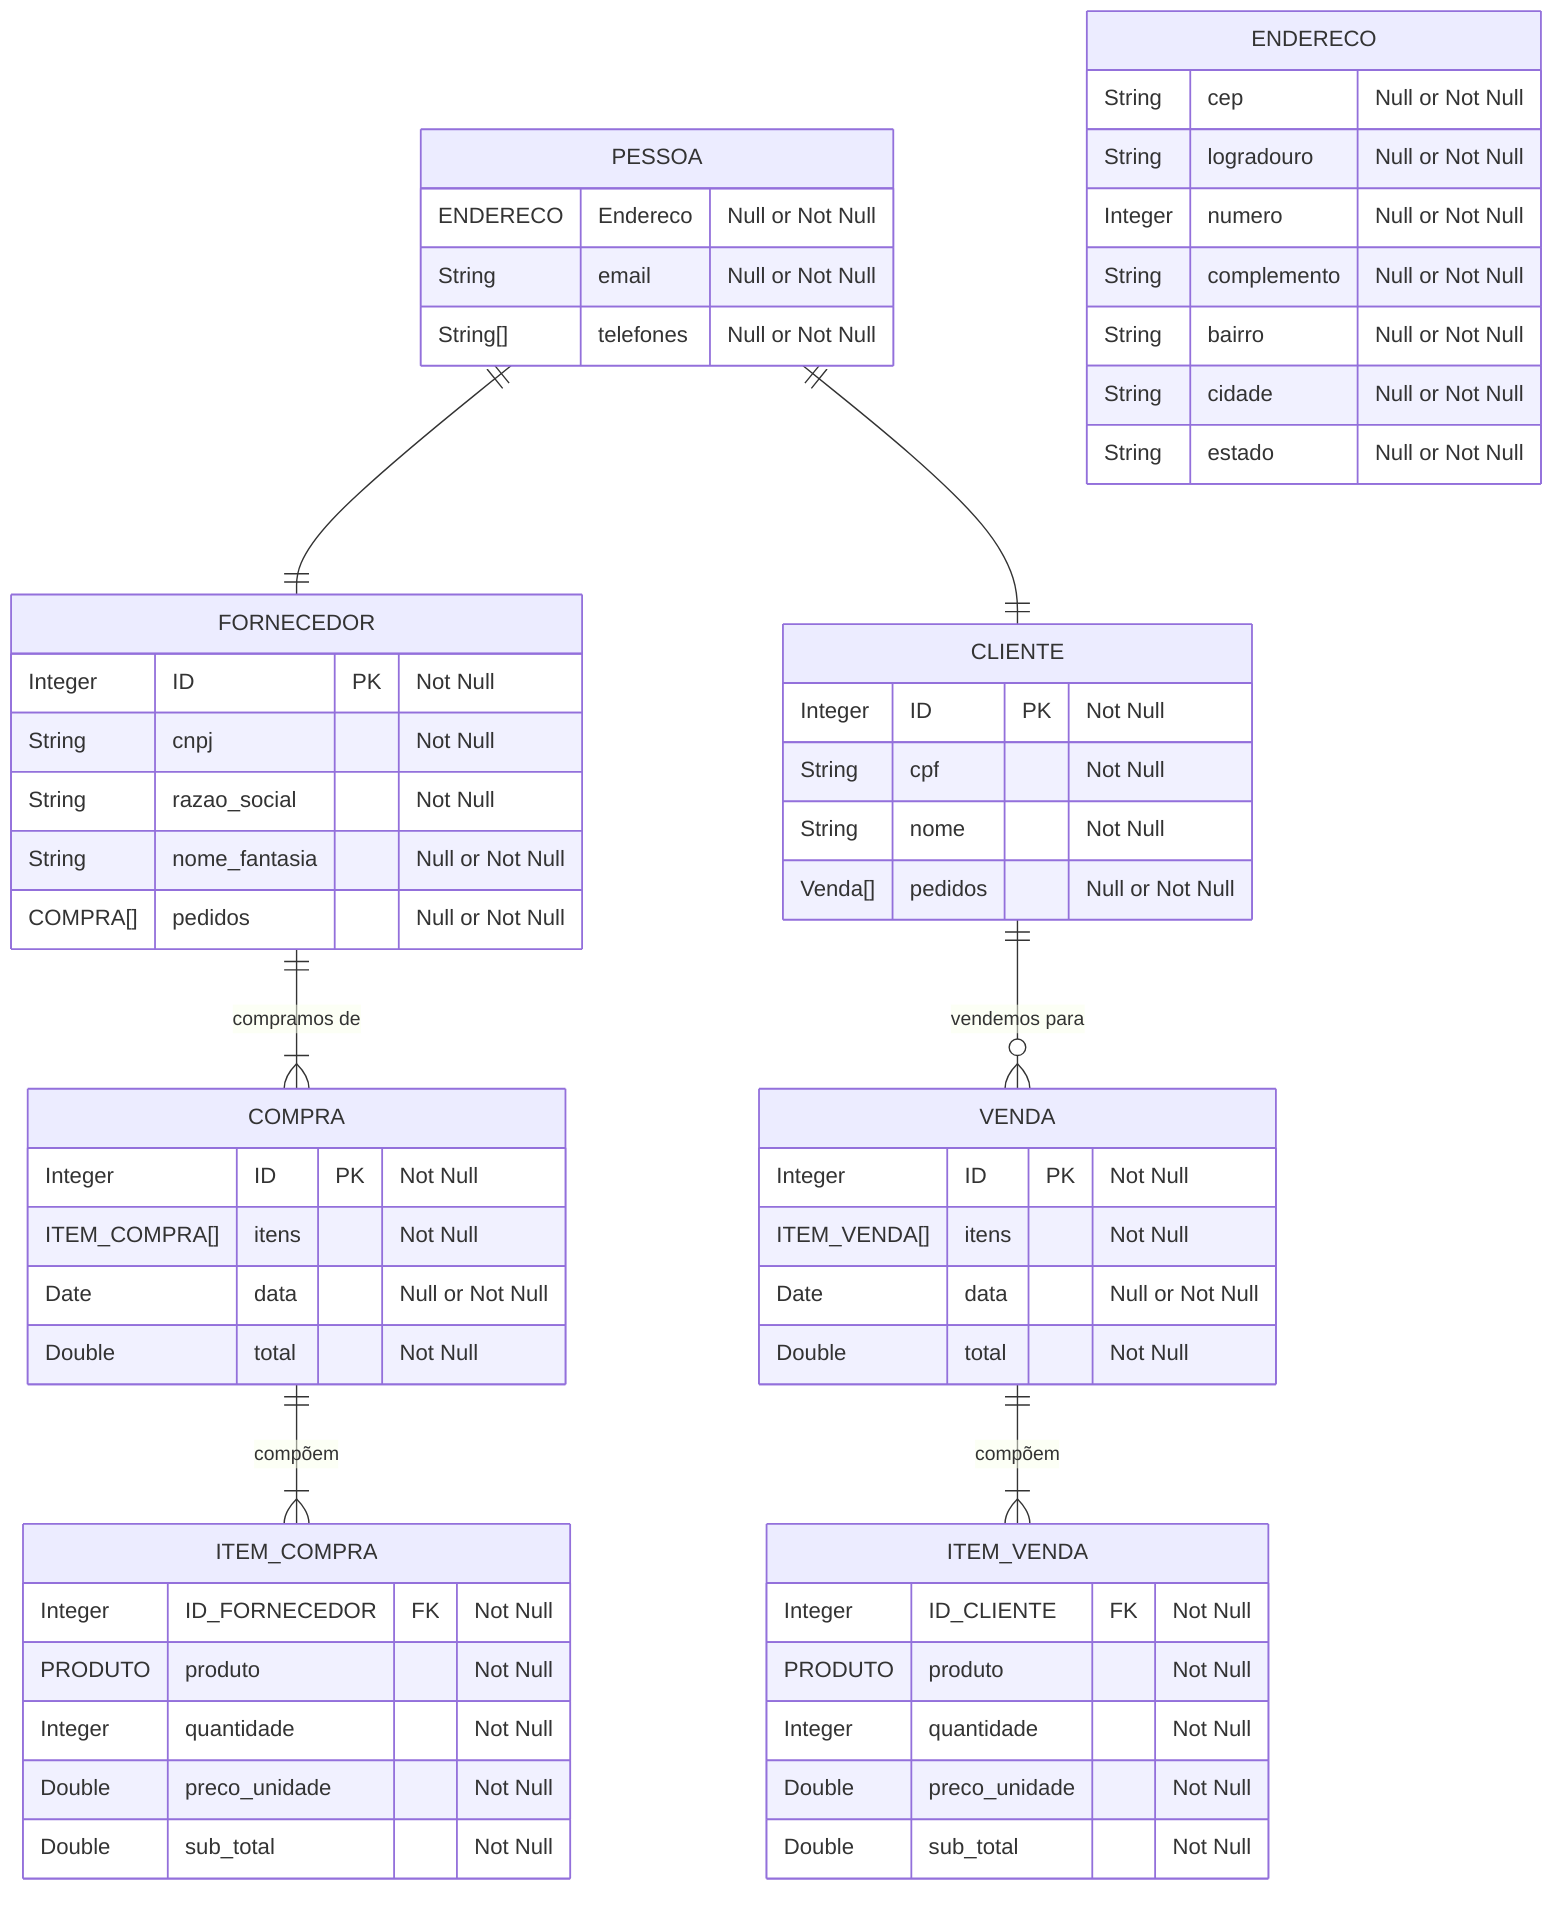 erDiagram
    PESSOA {
        ENDERECO Endereco "Null or Not Null"
        String email "Null or Not Null"
        String[] telefones "Null or Not Null"
    }

    FORNECEDOR {
        Integer ID PK "Not Null"
        String cnpj"Not Null"
        String razao_social"Not Null"
        String nome_fantasia "Null or Not Null"
        COMPRA[] pedidos "Null or Not Null"
    }

    ITEM_COMPRA {
        Integer ID_FORNECEDOR FK "Not Null"
        PRODUTO produto "Not Null"
        Integer quantidade"Not Null"
        Double preco_unidade"Not Null"
        Double sub_total"Not Null"
    }

    COMPRA {
        Integer ID PK "Not Null"
        ITEM_COMPRA[] itens"Not Null"
        Date data "Null or Not Null"
        Double total"Not Null"
    }

    CLIENTE {
        Integer ID PK "Not Null"
        String cpf"Not Null"
        String nome"Not Null"
        Venda[] pedidos "Null or Not Null"
    }

    ITEM_VENDA {
        Integer ID_CLIENTE FK "Not Null"
        PRODUTO produto "Not Null"
        Integer quantidade"Not Null"
        Double preco_unidade"Not Null"
        Double sub_total"Not Null"
    }

    VENDA {
        Integer ID PK "Not Null"
        ITEM_VENDA[] itens"Not Null"
        Date data "Null or Not Null"
        Double total"Not Null"
    }

    ENDERECO {
        String cep "Null or Not Null"
        String logradouro "Null or Not Null"
        Integer numero "Null or Not Null"
        String complemento "Null or Not Null"
        String bairro "Null or Not Null"
        String cidade "Null or Not Null"
        String estado "Null or Not Null"
    }

    PESSOA ||--|| FORNECEDOR : ""
    PESSOA ||--|| CLIENTE : ""

    FORNECEDOR ||--|{ COMPRA : "compramos de"
    COMPRA ||--|{ ITEM_COMPRA : "compõem"

    CLIENTE ||--O{ VENDA : "vendemos para"
    VENDA ||--|{ ITEM_VENDA : "compõem"